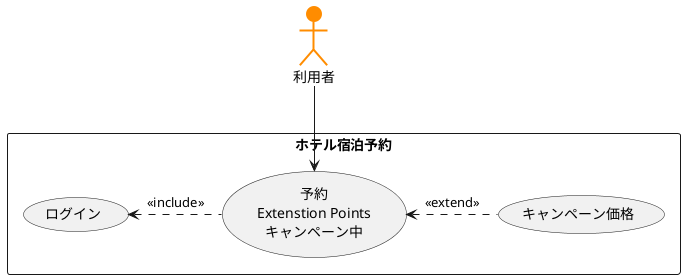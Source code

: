 @startuml ユースケース図
actor 利用者 #ff8c00;line:Darkorange;line.bold;
rectangle ホテル宿泊予約{
usecase (予約\nExtenstion Points\nキャンペーン中) as input
usecase ログイン
usecase キャンペーン価格
}
ログイン<. input: <<include>>
利用者 --> input
input <. キャンペーン価格: <<extend>>
@enduml
